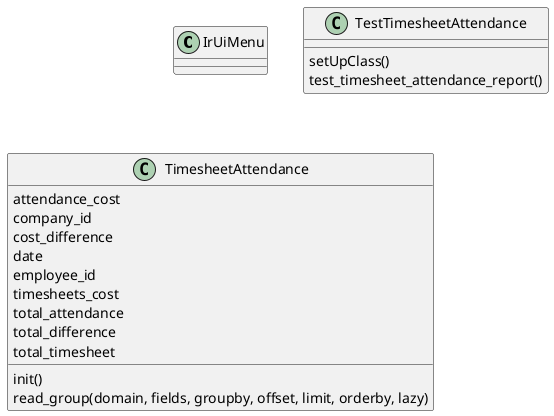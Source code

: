 @startuml classes_hr_timesheet_attendance
set namespaceSeparator none
class "IrUiMenu" as odoo_src.odoo.addons.hr_timesheet_attendance.models.ir_ui_menu.IrUiMenu {
}
class "TestTimesheetAttendance" as odoo_src.odoo.addons.hr_timesheet_attendance.tests.test_timesheet_attendance.TestTimesheetAttendance {
  setUpClass()
  test_timesheet_attendance_report()
}
class "TimesheetAttendance" as odoo_src.odoo.addons.hr_timesheet_attendance.report.hr_timesheet_attendance_report.TimesheetAttendance {
  attendance_cost
  company_id
  cost_difference
  date
  employee_id
  timesheets_cost
  total_attendance
  total_difference
  total_timesheet
  init()
  read_group(domain, fields, groupby, offset, limit, orderby, lazy)
}
@enduml
